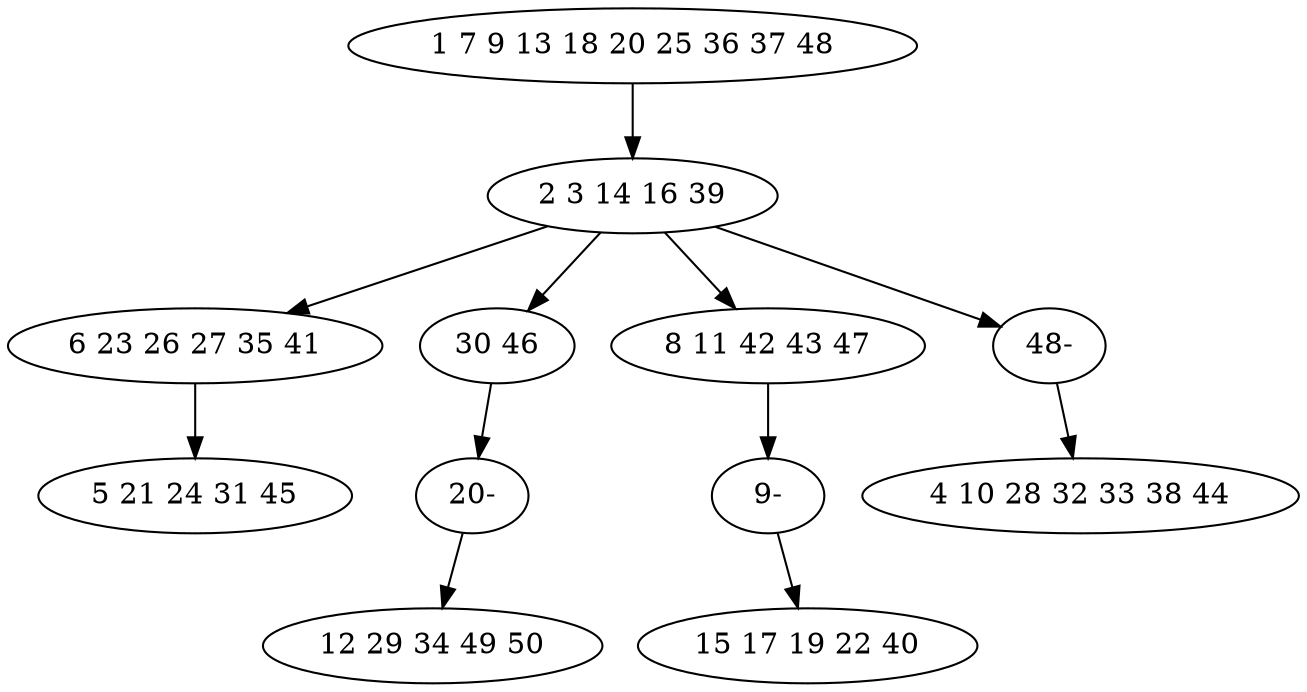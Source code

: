 digraph true_tree {
	"0" -> "1"
	"1" -> "2"
	"1" -> "3"
	"3" -> "10"
	"1" -> "5"
	"2" -> "6"
	"5" -> "9"
	"1" -> "11"
	"9" -> "7"
	"10" -> "4"
	"11" -> "8"
	"0" [label="1 7 9 13 18 20 25 36 37 48"];
	"1" [label="2 3 14 16 39"];
	"2" [label="6 23 26 27 35 41"];
	"3" [label="30 46"];
	"4" [label="12 29 34 49 50"];
	"5" [label="8 11 42 43 47"];
	"6" [label="5 21 24 31 45"];
	"7" [label="15 17 19 22 40"];
	"8" [label="4 10 28 32 33 38 44"];
	"9" [label="9-"];
	"10" [label="20-"];
	"11" [label="48-"];
}
